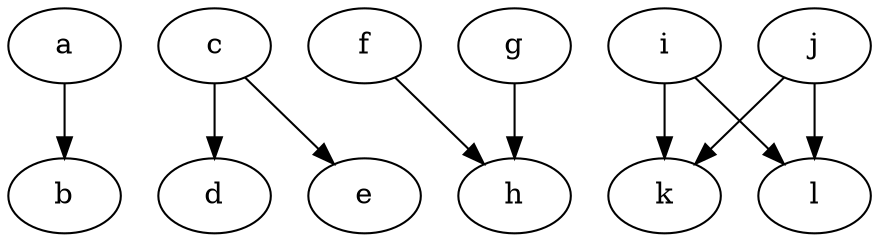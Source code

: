 strict digraph path_set_01
{
	# Node to node.

	a -> b

	# Node to subgraph.

	c -> { d e }

	# Subgraph to node.

	{ f g } -> h

	# Subgraph to subgraph.

	{ i j } -> { k l }
}
